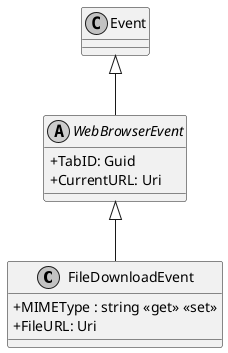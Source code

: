 @startuml
skinparam monochrome true
skinparam classAttributeIconSize 0

class FileDownloadEvent {
    + MIMEType : string <<get>> <<set>>
    + FileURL: Uri
}
abstract class WebBrowserEvent {
    + TabID: Guid
    + CurrentURL: Uri
}
WebBrowserEvent <|-- FileDownloadEvent
Event <|-- WebBrowserEvent
@enduml
